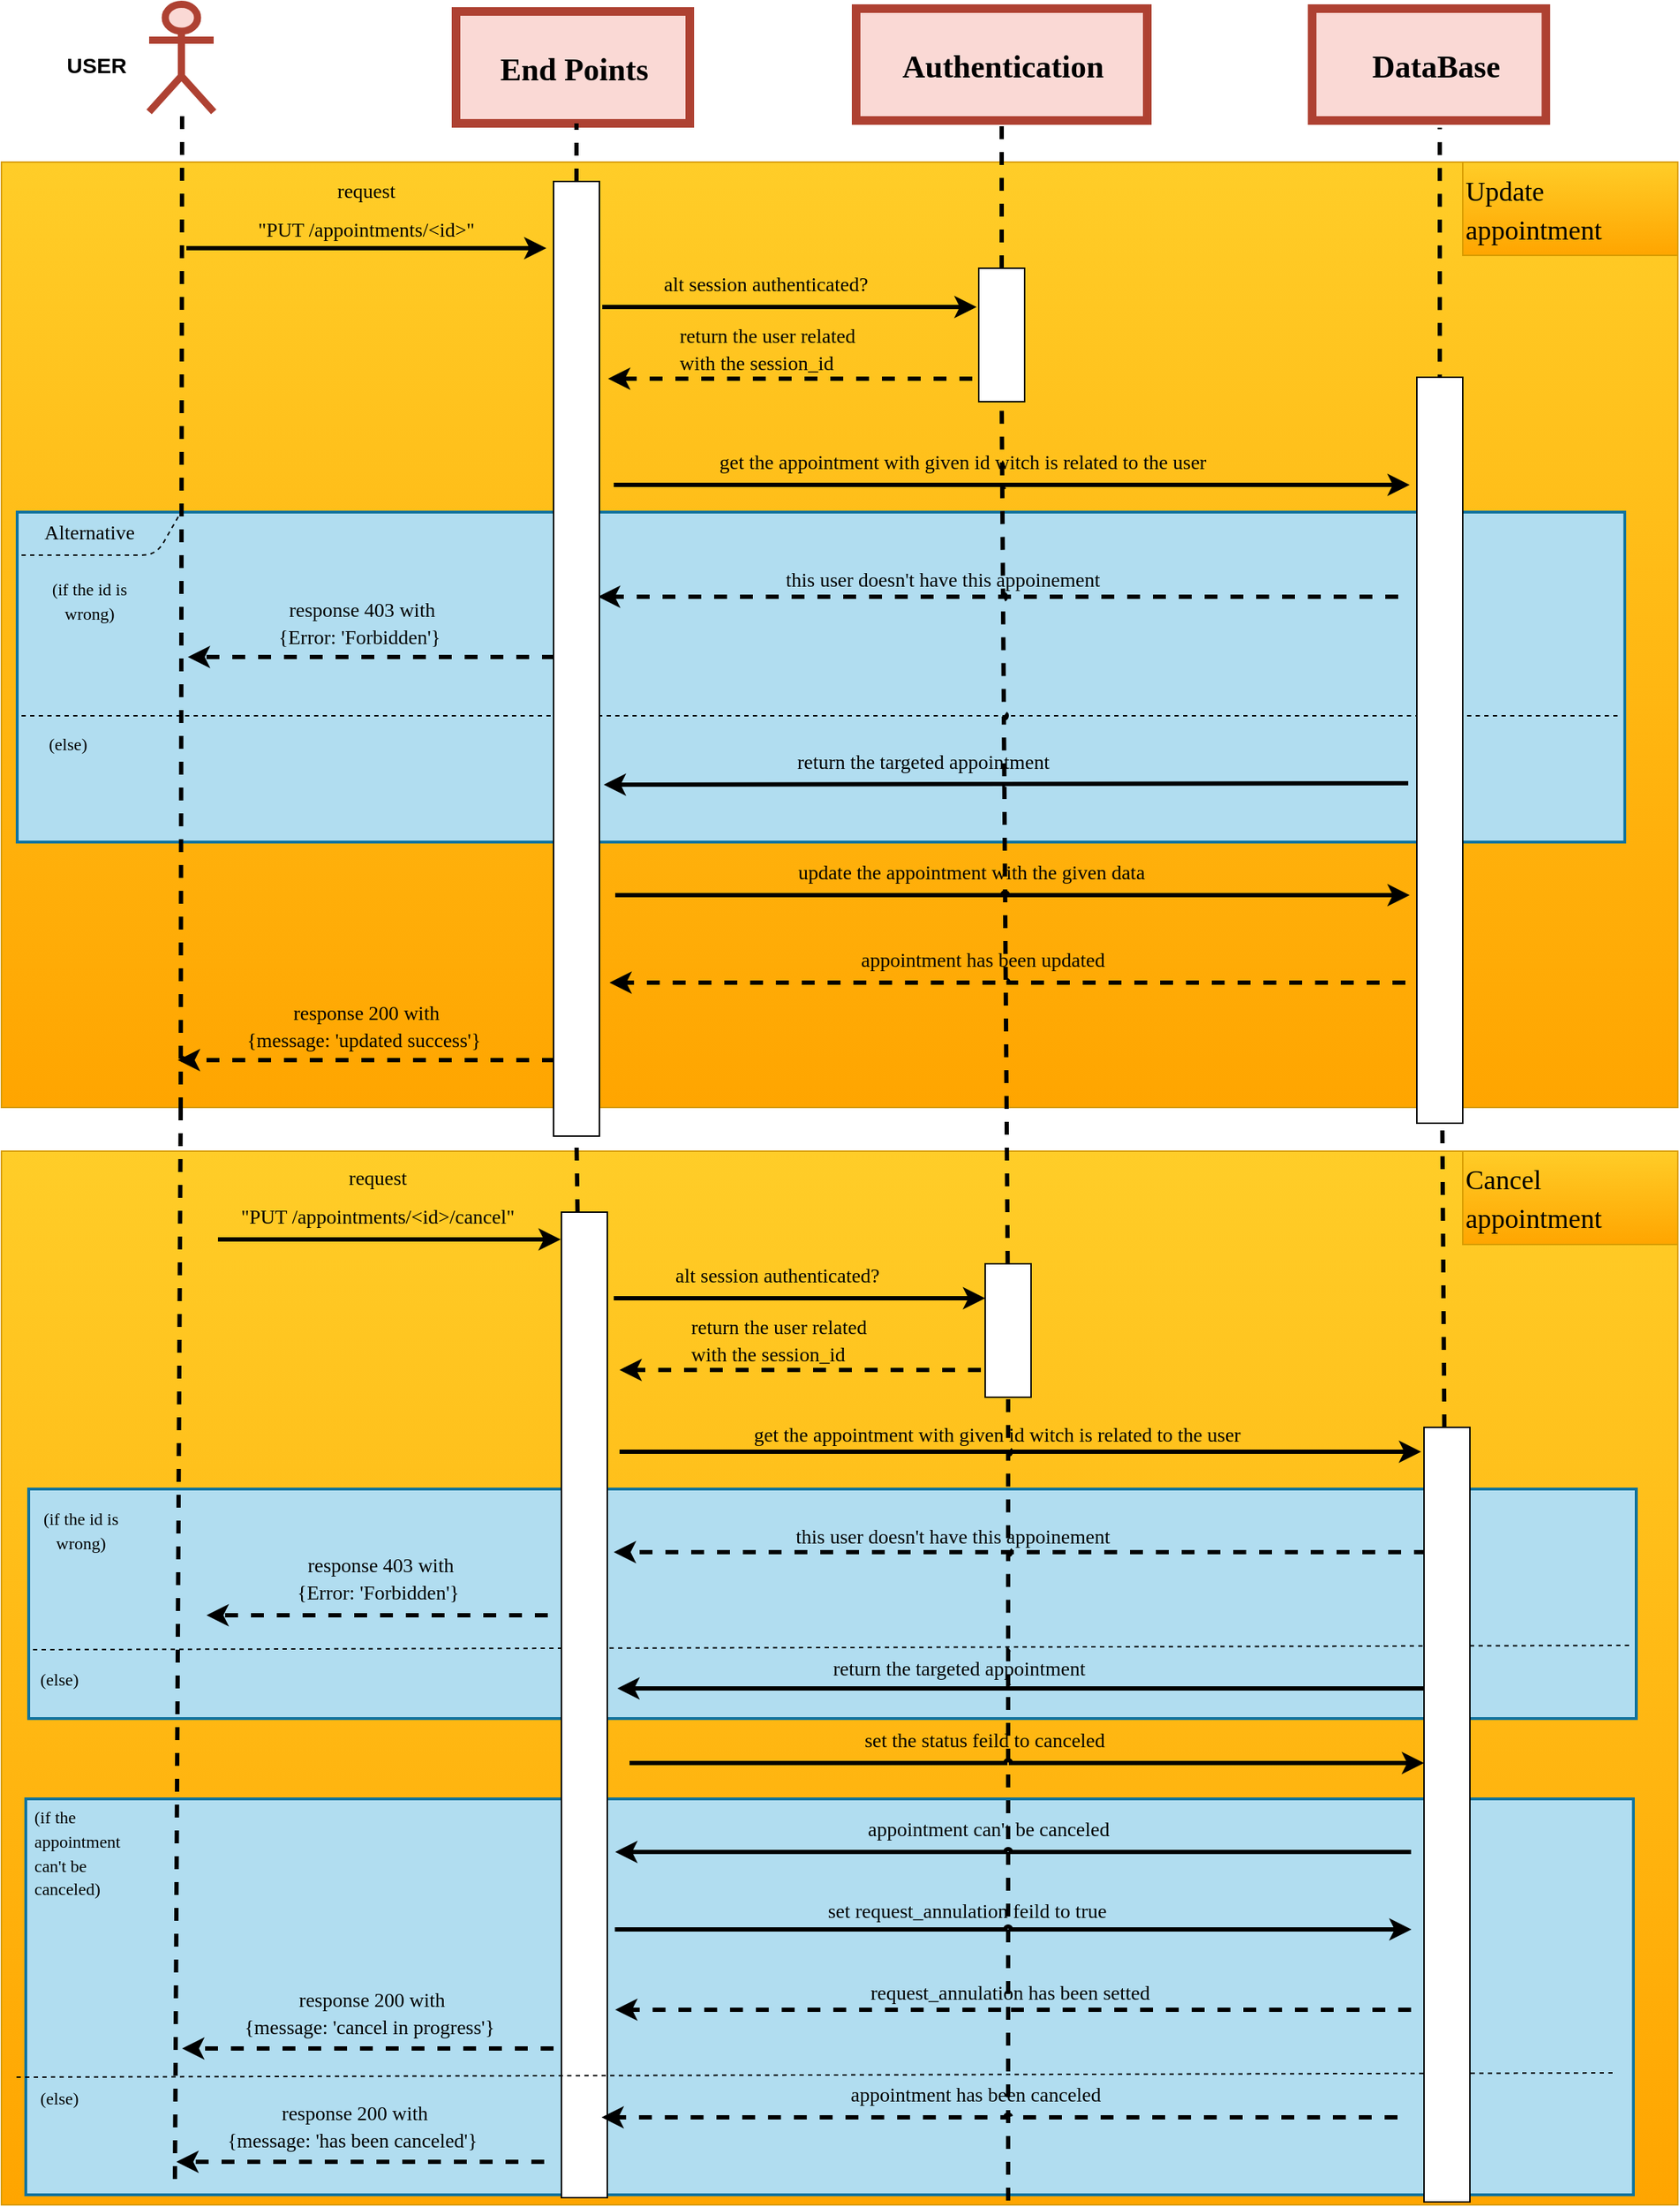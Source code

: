 <mxfile>
    <diagram id="F_yw_CQn4tfW_uXNjKrX" name="Page-1">
        <mxGraphModel dx="883" dy="647" grid="0" gridSize="10" guides="1" tooltips="1" connect="1" arrows="1" fold="1" page="1" pageScale="1" pageWidth="1200" pageHeight="1600" background="#ffffff" math="0" shadow="0">
            <root>
                <mxCell id="0"/>
                <mxCell id="1" parent="0"/>
                <mxCell id="318" value="" style="rounded=0;whiteSpace=wrap;html=1;strokeColor=#d79b00;fontSize=13;fillColor=#ffcd28;gradientColor=#ffa500;" parent="1" vertex="1">
                    <mxGeometry x="8" y="845.5" width="1169" height="734.5" as="geometry"/>
                </mxCell>
                <mxCell id="345" value="" style="rounded=0;whiteSpace=wrap;html=1;strokeColor=#10739e;strokeWidth=2;fontFamily=Verdana;fontSize=14;fillColor=#b1ddf0;" parent="1" vertex="1">
                    <mxGeometry x="25" y="1297" width="1121" height="276" as="geometry"/>
                </mxCell>
                <mxCell id="319" value="" style="rounded=0;whiteSpace=wrap;html=1;strokeColor=#d79b00;fontSize=13;fillColor=#ffcd28;gradientColor=#ffa500;" parent="1" vertex="1">
                    <mxGeometry x="8" y="156" width="1169" height="659" as="geometry"/>
                </mxCell>
                <mxCell id="289" value="" style="rounded=0;whiteSpace=wrap;html=1;strokeColor=#10739e;strokeWidth=2;fontFamily=Verdana;fontSize=14;fillColor=#b1ddf0;" parent="1" vertex="1">
                    <mxGeometry x="27" y="1081" width="1121" height="160" as="geometry"/>
                </mxCell>
                <mxCell id="217" value="" style="rounded=0;whiteSpace=wrap;html=1;strokeColor=#10739e;strokeWidth=2;fontFamily=Verdana;fontSize=14;fillColor=#b1ddf0;" parent="1" vertex="1">
                    <mxGeometry x="19" y="400" width="1121" height="230" as="geometry"/>
                </mxCell>
                <mxCell id="229" value="" style="endArrow=none;dashed=1;html=1;rounded=1;jumpSize=0;strokeWidth=3;jumpStyle=arc;strokeColor=#000000;" parent="1" edge="1">
                    <mxGeometry width="50" height="50" relative="1" as="geometry">
                        <mxPoint x="129" y="1562" as="sourcePoint"/>
                        <mxPoint x="133" y="815" as="targetPoint"/>
                    </mxGeometry>
                </mxCell>
                <mxCell id="2" value="&lt;p style=&quot;line-height: 120%;&quot;&gt;&lt;br&gt;&lt;/p&gt;" style="shape=umlActor;verticalLabelPosition=bottom;verticalAlign=top;html=1;outlineConnect=0;strokeColor=#ae4132;strokeWidth=5;fillColor=#fad9d5;" parent="1" vertex="1">
                    <mxGeometry x="111" y="46" width="45" height="75" as="geometry"/>
                </mxCell>
                <mxCell id="5" value="" style="rounded=0;whiteSpace=wrap;html=1;strokeColor=#ae4132;fillColor=#fad9d5;strokeWidth=6;" parent="1" vertex="1">
                    <mxGeometry x="922" y="49" width="163" height="78" as="geometry"/>
                </mxCell>
                <mxCell id="16" value="" style="endArrow=none;dashed=1;html=1;entryX=0.5;entryY=1;entryDx=0;entryDy=0;rounded=1;jumpSize=0;strokeWidth=3;jumpStyle=arc;strokeColor=#000000;startArrow=none;" parent="1" edge="1">
                    <mxGeometry width="50" height="50" relative="1" as="geometry">
                        <mxPoint x="133" y="817" as="sourcePoint"/>
                        <mxPoint x="134" y="121.0" as="targetPoint"/>
                    </mxGeometry>
                </mxCell>
                <mxCell id="22" value="&lt;font face=&quot;Verdana&quot; style=&quot;font-size: 22px;&quot;&gt;DataBase&lt;/font&gt;" style="text;html=1;align=center;verticalAlign=middle;resizable=0;points=[];autosize=1;strokeColor=none;fillColor=none;fontSize=27;fontColor=#000000;strokeWidth=0;fontStyle=1" parent="1" vertex="1">
                    <mxGeometry x="940" y="66" width="135" height="44" as="geometry"/>
                </mxCell>
                <mxCell id="4" value="" style="rounded=0;whiteSpace=wrap;html=1;strokeColor=#ae4132;fillColor=#fad9d5;strokeWidth=6;" parent="1" vertex="1">
                    <mxGeometry x="604" y="49" width="203" height="78" as="geometry"/>
                </mxCell>
                <mxCell id="6" value="" style="endArrow=none;dashed=1;html=1;entryX=0.5;entryY=1;entryDx=0;entryDy=0;rounded=1;jumpSize=0;strokeWidth=3;jumpStyle=arc;strokeColor=#000000;startArrow=none;" parent="1" source="307" target="4" edge="1">
                    <mxGeometry width="50" height="50" relative="1" as="geometry">
                        <mxPoint x="706" y="782" as="sourcePoint"/>
                        <mxPoint x="648" y="335" as="targetPoint"/>
                    </mxGeometry>
                </mxCell>
                <mxCell id="21" value="&lt;font face=&quot;Verdana&quot; style=&quot;font-size: 22px;&quot;&gt;Authentication&lt;/font&gt;" style="text;html=1;align=center;verticalAlign=middle;resizable=0;points=[];autosize=1;strokeColor=none;fillColor=none;fontSize=27;fontColor=#000000;strokeWidth=0;fontStyle=1" parent="1" vertex="1">
                    <mxGeometry x="605.5" y="66" width="200" height="44" as="geometry"/>
                </mxCell>
                <mxCell id="3" value="" style="rounded=0;whiteSpace=wrap;html=1;strokeColor=#ae4132;fillColor=#fad9d5;strokeWidth=6;" parent="1" vertex="1">
                    <mxGeometry x="325" y="51" width="163" height="78" as="geometry"/>
                </mxCell>
                <mxCell id="13" value="" style="endArrow=none;dashed=1;html=1;entryX=0.5;entryY=1;entryDx=0;entryDy=0;rounded=1;jumpSize=0;strokeWidth=3;jumpStyle=arc;strokeColor=#000000;startArrow=none;" parent="1" source="310" edge="1">
                    <mxGeometry width="50" height="50" relative="1" as="geometry">
                        <mxPoint x="409" y="1520" as="sourcePoint"/>
                        <mxPoint x="409" y="129" as="targetPoint"/>
                    </mxGeometry>
                </mxCell>
                <mxCell id="20" value="&lt;font face=&quot;Verdana&quot; style=&quot;font-size: 22px;&quot;&gt;End Points&lt;/font&gt;" style="text;html=1;align=center;verticalAlign=middle;resizable=0;points=[];autosize=1;strokeColor=none;fillColor=none;fontSize=27;fontColor=#000000;strokeWidth=0;fontStyle=1" parent="1" vertex="1">
                    <mxGeometry x="332" y="68" width="149" height="44" as="geometry"/>
                </mxCell>
                <mxCell id="152" value="&lt;font style=&quot;font-size: 15px;&quot; color=&quot;#000000&quot;&gt;USER&lt;/font&gt;" style="text;html=1;align=center;verticalAlign=middle;resizable=0;points=[];autosize=1;strokeColor=none;fillColor=none;fontStyle=1" parent="1" vertex="1">
                    <mxGeometry x="44.05" y="73" width="60" height="30" as="geometry"/>
                </mxCell>
                <mxCell id="204" value="" style="endArrow=classic;html=1;rounded=1;strokeColor=#000000;strokeWidth=3;fontSize=22;fontColor=#000000;jumpStyle=arc;jumpSize=0;" parent="1" edge="1">
                    <mxGeometry width="50" height="50" relative="1" as="geometry">
                        <mxPoint x="137" y="216" as="sourcePoint"/>
                        <mxPoint x="388" y="216" as="targetPoint"/>
                    </mxGeometry>
                </mxCell>
                <mxCell id="205" value="&lt;font style=&quot;font-size: 14px;&quot;&gt;request&lt;br&gt;&quot;PUT /appointments/&amp;lt;id&amp;gt;&quot;&lt;/font&gt;" style="text;html=1;align=center;verticalAlign=middle;resizable=0;points=[];autosize=1;strokeColor=none;fillColor=none;fontSize=22;fontColor=#000000;fontFamily=Verdana;" parent="1" vertex="1">
                    <mxGeometry x="158.5" y="154" width="207" height="65" as="geometry"/>
                </mxCell>
                <mxCell id="206" value="" style="endArrow=classic;html=1;rounded=1;strokeColor=#000000;strokeWidth=3;fontSize=22;fontColor=#000000;jumpStyle=arc;jumpSize=0;" parent="1" edge="1">
                    <mxGeometry width="50" height="50" relative="1" as="geometry">
                        <mxPoint x="427" y="257" as="sourcePoint"/>
                        <mxPoint x="688" y="257" as="targetPoint"/>
                    </mxGeometry>
                </mxCell>
                <mxCell id="208" value="" style="endArrow=classic;html=1;rounded=1;strokeColor=#000000;strokeWidth=3;fontSize=22;fontColor=#000000;jumpStyle=arc;jumpSize=0;dashed=1;" parent="1" edge="1">
                    <mxGeometry width="50" height="50" relative="1" as="geometry">
                        <mxPoint x="685" y="307" as="sourcePoint"/>
                        <mxPoint x="431" y="307" as="targetPoint"/>
                    </mxGeometry>
                </mxCell>
                <mxCell id="210" value="&lt;p style=&quot;line-height: 90%;&quot;&gt;&lt;span style=&quot;font-size: 14px;&quot;&gt;alt session authenticated?&lt;/span&gt;&lt;br&gt;&lt;/p&gt;" style="text;html=1;align=left;verticalAlign=middle;resizable=0;points=[];autosize=1;strokeColor=none;fillColor=none;fontSize=22;fontColor=#000000;fontFamily=Verdana;" parent="1" vertex="1">
                    <mxGeometry x="468" y="200" width="201" height="79" as="geometry"/>
                </mxCell>
                <mxCell id="211" value="&lt;p style=&quot;line-height: 70%;&quot;&gt;&lt;span style=&quot;font-size: 14px;&quot;&gt;return the user related&lt;br&gt;with the session_id&lt;/span&gt;&lt;/p&gt;" style="text;html=1;align=left;verticalAlign=middle;resizable=0;points=[];autosize=1;strokeColor=none;fillColor=none;fontSize=22;fontColor=#000000;fontFamily=Verdana;" parent="1" vertex="1">
                    <mxGeometry x="479" y="238" width="179" height="93" as="geometry"/>
                </mxCell>
                <mxCell id="212" value="" style="endArrow=classic;html=1;rounded=1;strokeColor=#000000;strokeWidth=3;fontSize=22;fontColor=#000000;jumpStyle=arc;jumpSize=0;" parent="1" edge="1">
                    <mxGeometry width="50" height="50" relative="1" as="geometry">
                        <mxPoint x="435" y="381" as="sourcePoint"/>
                        <mxPoint x="990" y="381" as="targetPoint"/>
                    </mxGeometry>
                </mxCell>
                <mxCell id="213" value="&lt;span style=&quot;font-size: 14px;&quot;&gt;get the appointment with given id witch is related to the user&lt;/span&gt;" style="text;html=1;align=center;verticalAlign=middle;resizable=0;points=[];autosize=1;strokeColor=none;fillColor=none;fontSize=22;fontColor=#000000;fontFamily=Verdana;" parent="1" vertex="1">
                    <mxGeometry x="448" y="344" width="459" height="38" as="geometry"/>
                </mxCell>
                <mxCell id="214" value="" style="endArrow=classic;html=1;rounded=1;strokeColor=#000000;strokeWidth=3;fontSize=22;fontColor=#000000;jumpStyle=arc;jumpSize=0;dashed=1;fillColor=#fad7ac;" parent="1" edge="1">
                    <mxGeometry width="50" height="50" relative="1" as="geometry">
                        <mxPoint x="982" y="459" as="sourcePoint"/>
                        <mxPoint x="424" y="459" as="targetPoint"/>
                    </mxGeometry>
                </mxCell>
                <mxCell id="215" value="&lt;p style=&quot;line-height: 90%;&quot;&gt;&lt;span style=&quot;font-size: 14px;&quot;&gt;this user doesn't have this appoinement&lt;/span&gt;&lt;/p&gt;" style="text;html=1;align=left;verticalAlign=middle;resizable=0;points=[];autosize=1;strokeColor=none;fillColor=none;fontSize=22;fontColor=#000000;fontFamily=Verdana;" parent="1" vertex="1">
                    <mxGeometry x="553" y="406" width="300" height="79" as="geometry"/>
                </mxCell>
                <mxCell id="218" value="" style="endArrow=none;html=1;rounded=1;strokeColor=#000000;strokeWidth=1;fontFamily=Verdana;fontSize=14;fontColor=#000000;jumpStyle=arc;jumpSize=0;dashed=1;" parent="1" edge="1">
                    <mxGeometry width="50" height="50" relative="1" as="geometry">
                        <mxPoint x="22" y="430" as="sourcePoint"/>
                        <mxPoint x="132" y="402" as="targetPoint"/>
                        <Array as="points">
                            <mxPoint x="116" y="430"/>
                        </Array>
                    </mxGeometry>
                </mxCell>
                <mxCell id="219" value="" style="endArrow=none;dashed=1;html=1;rounded=1;strokeColor=#000000;strokeWidth=1;fontFamily=Verdana;fontSize=14;fontColor=#000000;jumpStyle=arc;jumpSize=0;" parent="1" edge="1">
                    <mxGeometry width="50" height="50" relative="1" as="geometry">
                        <mxPoint x="22" y="542" as="sourcePoint"/>
                        <mxPoint x="1137" y="542" as="targetPoint"/>
                    </mxGeometry>
                </mxCell>
                <mxCell id="220" value="Alternative" style="text;html=1;align=center;verticalAlign=middle;resizable=0;points=[];autosize=1;strokeColor=none;fillColor=none;fontSize=14;fontFamily=Verdana;fontColor=#000000;" parent="1" vertex="1">
                    <mxGeometry x="22" y="400" width="94" height="29" as="geometry"/>
                </mxCell>
                <mxCell id="221" value="" style="endArrow=classic;html=1;rounded=1;strokeWidth=3;fontSize=22;fontColor=#000000;jumpStyle=arc;jumpSize=0;dashed=1;strokeColor=#000000;" parent="1" edge="1">
                    <mxGeometry width="50" height="50" relative="1" as="geometry">
                        <mxPoint x="394" y="501" as="sourcePoint"/>
                        <mxPoint x="138" y="501" as="targetPoint"/>
                    </mxGeometry>
                </mxCell>
                <mxCell id="223" value="&lt;p style=&quot;line-height: 70%;&quot;&gt;&lt;font style=&quot;font-size: 14px;&quot;&gt;response 403&amp;nbsp;&lt;/font&gt;&lt;font style=&quot;text-align: left; font-size: 14px;&quot;&gt;with&lt;br&gt;{Error&lt;/font&gt;&lt;span style=&quot;text-align: left; background-color: initial; font-size: 14px;&quot;&gt;: 'Forbidden'}&amp;nbsp;&lt;/span&gt;&lt;/p&gt;" style="text;html=1;align=center;verticalAlign=middle;resizable=0;points=[];autosize=1;strokeColor=none;fillColor=none;fontSize=22;fontColor=#000000;fontFamily=Verdana;" parent="1" vertex="1">
                    <mxGeometry x="177" y="429" width="164" height="93" as="geometry"/>
                </mxCell>
                <mxCell id="224" value="" style="endArrow=classic;html=1;rounded=1;strokeColor=#000000;strokeWidth=3;fontSize=22;fontColor=#000000;jumpStyle=arc;jumpSize=0;fillColor=#fad7ac;" parent="1" edge="1">
                    <mxGeometry width="50" height="50" relative="1" as="geometry">
                        <mxPoint x="989" y="589" as="sourcePoint"/>
                        <mxPoint x="428" y="590" as="targetPoint"/>
                    </mxGeometry>
                </mxCell>
                <mxCell id="225" value="&lt;p style=&quot;line-height: 90%;&quot;&gt;&lt;span style=&quot;font-size: 14px;&quot;&gt;return the targeted appointment&lt;/span&gt;&lt;/p&gt;" style="text;html=1;align=left;verticalAlign=middle;resizable=0;points=[];autosize=1;strokeColor=none;fillColor=none;fontSize=22;fontColor=#000000;fontFamily=Verdana;" parent="1" vertex="1">
                    <mxGeometry x="561" y="533" width="256" height="79" as="geometry"/>
                </mxCell>
                <mxCell id="255" value="" style="endArrow=none;dashed=1;html=1;rounded=1;jumpSize=0;strokeWidth=3;jumpStyle=arc;strokeColor=#000000;startArrow=none;" parent="1" source="304" edge="1">
                    <mxGeometry width="50" height="50" relative="1" as="geometry">
                        <mxPoint x="1014" y="1496" as="sourcePoint"/>
                        <mxPoint x="1011" y="757" as="targetPoint"/>
                    </mxGeometry>
                </mxCell>
                <mxCell id="257" value="" style="endArrow=none;dashed=1;html=1;rounded=1;jumpSize=0;strokeWidth=3;jumpStyle=arc;strokeColor=#000000;startArrow=none;entryX=0.5;entryY=1;entryDx=0;entryDy=0;" parent="1" source="312" target="307" edge="1">
                    <mxGeometry width="50" height="50" relative="1" as="geometry">
                        <mxPoint x="711" y="1501.222" as="sourcePoint"/>
                        <mxPoint x="705" y="758" as="targetPoint"/>
                    </mxGeometry>
                </mxCell>
                <mxCell id="268" value="" style="endArrow=classic;html=1;rounded=1;strokeColor=#000000;strokeWidth=3;fontSize=22;fontColor=#000000;jumpStyle=arc;jumpSize=0;" parent="1" edge="1">
                    <mxGeometry width="50" height="50" relative="1" as="geometry">
                        <mxPoint x="436" y="667" as="sourcePoint"/>
                        <mxPoint x="990" y="667" as="targetPoint"/>
                    </mxGeometry>
                </mxCell>
                <mxCell id="269" value="&lt;span style=&quot;font-size: 14px;&quot;&gt;update the appointment with the given data&lt;/span&gt;" style="text;html=1;align=center;verticalAlign=middle;resizable=0;points=[];autosize=1;strokeColor=none;fillColor=none;fontSize=22;fontColor=#000000;fontFamily=Verdana;" parent="1" vertex="1">
                    <mxGeometry x="515" y="630" width="337" height="38" as="geometry"/>
                </mxCell>
                <mxCell id="270" value="" style="endArrow=classic;html=1;rounded=1;strokeColor=#000000;strokeWidth=3;fontSize=22;fontColor=#000000;jumpStyle=arc;jumpSize=0;dashed=1;" parent="1" edge="1">
                    <mxGeometry width="50" height="50" relative="1" as="geometry">
                        <mxPoint x="987.0" y="728" as="sourcePoint"/>
                        <mxPoint x="432" y="728" as="targetPoint"/>
                    </mxGeometry>
                </mxCell>
                <mxCell id="271" value="&lt;span style=&quot;font-size: 14px;&quot;&gt;appointment has been updated&lt;/span&gt;" style="text;html=1;align=center;verticalAlign=middle;resizable=0;points=[];autosize=1;strokeColor=none;fillColor=none;fontSize=22;fontColor=#000000;fontFamily=Verdana;" parent="1" vertex="1">
                    <mxGeometry x="569" y="691" width="246" height="38" as="geometry"/>
                </mxCell>
                <mxCell id="272" value="" style="endArrow=classic;html=1;rounded=1;strokeColor=#000000;strokeWidth=3;fontSize=22;fontColor=#000000;jumpStyle=arc;jumpSize=0;dashed=1;" parent="1" edge="1">
                    <mxGeometry width="50" height="50" relative="1" as="geometry">
                        <mxPoint x="394.0" y="782" as="sourcePoint"/>
                        <mxPoint x="131" y="782" as="targetPoint"/>
                    </mxGeometry>
                </mxCell>
                <mxCell id="274" value="&lt;p style=&quot;line-height: 70%;&quot;&gt;&lt;font style=&quot;font-size: 14px;&quot;&gt;response 200&amp;nbsp;&lt;/font&gt;&lt;font style=&quot;text-align: left; font-size: 14px;&quot;&gt;with&lt;br&gt;{message:&lt;/font&gt;&lt;font style=&quot;text-align: left; font-size: 14px;&quot;&gt;&amp;nbsp;'updated success'&lt;/font&gt;&lt;span style=&quot;background-color: initial; text-align: left; font-size: 14px;&quot;&gt;}&lt;/span&gt;&lt;span style=&quot;text-align: left; background-color: initial; font-size: 14px;&quot;&gt;&amp;nbsp;&lt;/span&gt;&lt;/p&gt;" style="text;html=1;align=center;verticalAlign=middle;resizable=0;points=[];autosize=1;strokeColor=none;fillColor=none;fontSize=22;fontColor=#000000;fontFamily=Verdana;" parent="1" vertex="1">
                    <mxGeometry x="143" y="710" width="237" height="93" as="geometry"/>
                </mxCell>
                <mxCell id="281" value="" style="endArrow=classic;html=1;rounded=1;strokeColor=#000000;strokeWidth=3;fontSize=22;fontColor=#000000;jumpStyle=arc;jumpSize=0;" parent="1" edge="1">
                    <mxGeometry width="50" height="50" relative="1" as="geometry">
                        <mxPoint x="159" y="907" as="sourcePoint"/>
                        <mxPoint x="398" y="907" as="targetPoint"/>
                    </mxGeometry>
                </mxCell>
                <mxCell id="283" value="" style="endArrow=classic;html=1;rounded=1;strokeColor=#000000;strokeWidth=3;fontSize=22;fontColor=#000000;jumpStyle=arc;jumpSize=0;" parent="1" edge="1">
                    <mxGeometry width="50" height="50" relative="1" as="geometry">
                        <mxPoint x="435" y="948" as="sourcePoint"/>
                        <mxPoint x="694" y="948" as="targetPoint"/>
                    </mxGeometry>
                </mxCell>
                <mxCell id="284" value="" style="endArrow=classic;html=1;rounded=1;strokeColor=#000000;strokeWidth=3;fontSize=22;fontColor=#000000;jumpStyle=arc;jumpSize=0;dashed=1;" parent="1" edge="1">
                    <mxGeometry width="50" height="50" relative="1" as="geometry">
                        <mxPoint x="691" y="998" as="sourcePoint"/>
                        <mxPoint x="439" y="998" as="targetPoint"/>
                    </mxGeometry>
                </mxCell>
                <mxCell id="285" value="&lt;p style=&quot;line-height: 90%;&quot;&gt;&lt;span style=&quot;font-size: 14px;&quot;&gt;alt session authenticated?&lt;/span&gt;&lt;br&gt;&lt;/p&gt;" style="text;html=1;align=left;verticalAlign=middle;resizable=0;points=[];autosize=1;strokeColor=none;fillColor=none;fontSize=22;fontColor=#000000;fontFamily=Verdana;" parent="1" vertex="1">
                    <mxGeometry x="476" y="891" width="201" height="79" as="geometry"/>
                </mxCell>
                <mxCell id="286" value="&lt;p style=&quot;line-height: 70%;&quot;&gt;&lt;span style=&quot;font-size: 14px;&quot;&gt;return the user related&lt;br&gt;with the session_id&lt;/span&gt;&lt;/p&gt;" style="text;html=1;align=left;verticalAlign=middle;resizable=0;points=[];autosize=1;strokeColor=none;fillColor=none;fontSize=22;fontColor=#000000;fontFamily=Verdana;" parent="1" vertex="1">
                    <mxGeometry x="487" y="929" width="179" height="93" as="geometry"/>
                </mxCell>
                <mxCell id="287" value="" style="endArrow=classic;html=1;rounded=1;strokeColor=#000000;strokeWidth=3;fontSize=22;fontColor=#000000;jumpStyle=arc;jumpSize=0;" parent="1" edge="1">
                    <mxGeometry width="50" height="50" relative="1" as="geometry">
                        <mxPoint x="439" y="1055" as="sourcePoint"/>
                        <mxPoint x="998" y="1055" as="targetPoint"/>
                    </mxGeometry>
                </mxCell>
                <mxCell id="290" value="" style="endArrow=classic;html=1;rounded=1;strokeColor=#000000;strokeWidth=3;fontSize=22;fontColor=#000000;jumpStyle=arc;jumpSize=0;dashed=1;" parent="1" edge="1">
                    <mxGeometry width="50" height="50" relative="1" as="geometry">
                        <mxPoint x="1002.0" y="1125" as="sourcePoint"/>
                        <mxPoint x="435" y="1125" as="targetPoint"/>
                    </mxGeometry>
                </mxCell>
                <mxCell id="292" value="" style="endArrow=classic;html=1;rounded=1;strokeColor=#000000;strokeWidth=3;fontSize=22;fontColor=#000000;jumpStyle=arc;jumpSize=0;dashed=1;fillColor=#fad7ac;" parent="1" edge="1">
                    <mxGeometry width="50" height="50" relative="1" as="geometry">
                        <mxPoint x="407" y="1169" as="sourcePoint"/>
                        <mxPoint x="151" y="1169" as="targetPoint"/>
                    </mxGeometry>
                </mxCell>
                <mxCell id="293" value="&lt;p style=&quot;line-height: 70%;&quot;&gt;&lt;font style=&quot;font-size: 14px;&quot;&gt;response 403&amp;nbsp;&lt;/font&gt;&lt;font style=&quot;text-align: left; font-size: 14px;&quot;&gt;with&lt;br&gt;{Error&lt;/font&gt;&lt;span style=&quot;text-align: left; background-color: initial; font-size: 14px;&quot;&gt;: 'Forbidden'}&amp;nbsp;&lt;/span&gt;&lt;/p&gt;" style="text;html=1;align=center;verticalAlign=middle;resizable=0;points=[];autosize=1;strokeColor=none;fillColor=none;fontSize=22;fontColor=#000000;fontFamily=Verdana;" parent="1" vertex="1">
                    <mxGeometry x="190" y="1095" width="164" height="93" as="geometry"/>
                </mxCell>
                <mxCell id="294" value="" style="endArrow=none;dashed=1;html=1;rounded=1;strokeColor=#000000;strokeWidth=1;fontFamily=Verdana;fontSize=14;fontColor=#000000;jumpStyle=arc;jumpSize=0;" parent="1" edge="1">
                    <mxGeometry width="50" height="50" relative="1" as="geometry">
                        <mxPoint x="30" y="1193" as="sourcePoint"/>
                        <mxPoint x="1146" y="1190" as="targetPoint"/>
                    </mxGeometry>
                </mxCell>
                <mxCell id="295" value="" style="endArrow=classic;html=1;rounded=1;strokeColor=#000000;strokeWidth=3;fontSize=22;fontColor=#000000;jumpStyle=arc;jumpSize=0;" parent="1" edge="1">
                    <mxGeometry width="50" height="50" relative="1" as="geometry">
                        <mxPoint x="1004.5" y="1220.0" as="sourcePoint"/>
                        <mxPoint x="437.5" y="1220.0" as="targetPoint"/>
                    </mxGeometry>
                </mxCell>
                <mxCell id="296" value="&lt;span style=&quot;font-size: 14px;&quot;&gt;return the targeted appointment&lt;/span&gt;" style="text;html=1;align=left;verticalAlign=middle;resizable=0;points=[];autosize=1;strokeColor=none;fillColor=none;fontSize=22;fontColor=#000000;fontFamily=Verdana;" parent="1" vertex="1">
                    <mxGeometry x="585.5" y="1185" width="256" height="38" as="geometry"/>
                </mxCell>
                <mxCell id="321" value="&lt;font style=&quot;font-size: 19px;&quot;&gt;Update&lt;br&gt;appointment&lt;/font&gt;" style="text;html=1;align=left;verticalAlign=middle;resizable=0;points=[];autosize=1;strokeColor=#d79b00;fillColor=#ffcd28;fontSize=22;fontFamily=Verdana;gradientColor=#ffa500;" parent="1" vertex="1">
                    <mxGeometry x="1027" y="156" width="150" height="65" as="geometry"/>
                </mxCell>
                <mxCell id="17" value="" style="endArrow=none;dashed=1;html=1;rounded=1;jumpSize=0;strokeWidth=3;jumpStyle=arc;strokeColor=#000000;startArrow=none;" parent="1" edge="1">
                    <mxGeometry width="50" height="50" relative="1" as="geometry">
                        <mxPoint x="1011" y="761" as="sourcePoint"/>
                        <mxPoint x="1011" y="132" as="targetPoint"/>
                    </mxGeometry>
                </mxCell>
                <mxCell id="322" value="&lt;font style=&quot;font-size: 19px;&quot;&gt;Cancel&lt;br&gt;appointment&lt;/font&gt;" style="text;html=1;align=left;verticalAlign=middle;resizable=0;points=[];autosize=1;strokeColor=#d79b00;fillColor=#ffcd28;fontSize=22;fontFamily=Verdana;gradientColor=#ffa500;" parent="1" vertex="1">
                    <mxGeometry x="1027" y="845.5" width="150" height="65" as="geometry"/>
                </mxCell>
                <mxCell id="306" value="" style="endArrow=none;dashed=1;html=1;rounded=1;jumpSize=0;strokeWidth=3;jumpStyle=arc;strokeColor=#000000;startArrow=none;" parent="1" source="316" target="304" edge="1">
                    <mxGeometry width="50" height="50" relative="1" as="geometry">
                        <mxPoint x="1019" y="1571" as="sourcePoint"/>
                        <mxPoint x="1011" y="757" as="targetPoint"/>
                    </mxGeometry>
                </mxCell>
                <mxCell id="304" value="" style="rounded=0;whiteSpace=wrap;html=1;fontSize=13;fillColor=#FFFFFF;strokeColor=#000000;" parent="1" vertex="1">
                    <mxGeometry x="995" y="306" width="32" height="520" as="geometry"/>
                </mxCell>
                <mxCell id="307" value="" style="rounded=0;whiteSpace=wrap;html=1;fontSize=13;fillColor=#FFFFFF;strokeColor=#000000;" parent="1" vertex="1">
                    <mxGeometry x="689.5" y="230" width="32" height="93" as="geometry"/>
                </mxCell>
                <mxCell id="311" value="" style="endArrow=none;dashed=1;html=1;entryX=0.5;entryY=1;entryDx=0;entryDy=0;rounded=1;jumpSize=0;strokeWidth=3;jumpStyle=arc;strokeColor=#000000;startArrow=none;" parent="1" source="314" target="310" edge="1">
                    <mxGeometry width="50" height="50" relative="1" as="geometry">
                        <mxPoint x="409" y="1520" as="sourcePoint"/>
                        <mxPoint x="409" y="129" as="targetPoint"/>
                    </mxGeometry>
                </mxCell>
                <mxCell id="310" value="" style="rounded=0;whiteSpace=wrap;html=1;fontSize=13;fillColor=#FFFFFF;strokeColor=#000000;" parent="1" vertex="1">
                    <mxGeometry x="393" y="169.5" width="32" height="665.5" as="geometry"/>
                </mxCell>
                <mxCell id="313" value="" style="endArrow=none;dashed=1;html=1;rounded=1;jumpSize=0;strokeWidth=3;jumpStyle=arc;strokeColor=#000000;" parent="1" target="312" edge="1">
                    <mxGeometry width="50" height="50" relative="1" as="geometry">
                        <mxPoint x="710" y="1577" as="sourcePoint"/>
                        <mxPoint x="715" y="711" as="targetPoint"/>
                    </mxGeometry>
                </mxCell>
                <mxCell id="312" value="" style="rounded=0;whiteSpace=wrap;html=1;fontSize=13;fillColor=#FFFFFF;strokeColor=#000000;" parent="1" vertex="1">
                    <mxGeometry x="694" y="924" width="32" height="93" as="geometry"/>
                </mxCell>
                <mxCell id="315" value="" style="endArrow=none;dashed=1;html=1;entryX=0.5;entryY=1;entryDx=0;entryDy=0;rounded=1;jumpSize=0;strokeWidth=3;jumpStyle=arc;strokeColor=#000000;startArrow=none;" parent="1" target="314" edge="1">
                    <mxGeometry width="50" height="50" relative="1" as="geometry">
                        <mxPoint x="415" y="1571" as="sourcePoint"/>
                        <mxPoint x="417" y="835" as="targetPoint"/>
                    </mxGeometry>
                </mxCell>
                <mxCell id="314" value="" style="rounded=0;whiteSpace=wrap;html=1;fontSize=13;fillColor=#FFFFFF;strokeColor=#000000;" parent="1" vertex="1">
                    <mxGeometry x="398.5" y="888" width="32" height="687" as="geometry"/>
                </mxCell>
                <mxCell id="317" value="" style="endArrow=none;dashed=1;html=1;rounded=1;jumpSize=0;strokeWidth=3;jumpStyle=arc;strokeColor=#000000;startArrow=none;" parent="1" target="316" edge="1">
                    <mxGeometry width="50" height="50" relative="1" as="geometry">
                        <mxPoint x="1022" y="1427" as="sourcePoint"/>
                        <mxPoint x="1020.011" y="837" as="targetPoint"/>
                    </mxGeometry>
                </mxCell>
                <mxCell id="323" value="&lt;font style=&quot;font-size: 12px;&quot;&gt;(if the id is&lt;br&gt;wrong)&lt;/font&gt;" style="text;html=1;align=center;verticalAlign=middle;resizable=0;points=[];autosize=1;strokeColor=none;fillColor=none;fontSize=14;fontFamily=Verdana;fontColor=#000000;" parent="1" vertex="1">
                    <mxGeometry x="21.05" y="1086.5" width="83" height="46" as="geometry"/>
                </mxCell>
                <mxCell id="324" value="&lt;font style=&quot;font-size: 12px;&quot;&gt;(else)&lt;/font&gt;" style="text;html=1;align=center;verticalAlign=middle;resizable=0;points=[];autosize=1;strokeColor=none;fillColor=none;fontSize=14;fontFamily=Verdana;fontColor=#000000;" parent="1" vertex="1">
                    <mxGeometry x="21" y="1199" width="53" height="29" as="geometry"/>
                </mxCell>
                <mxCell id="330" value="&lt;font style=&quot;font-size: 14px;&quot;&gt;request&lt;br&gt;&quot;PUT /appointments/&amp;lt;id&amp;gt;/cancel&quot;&lt;/font&gt;" style="text;html=1;align=center;verticalAlign=middle;resizable=0;points=[];autosize=1;strokeColor=none;fillColor=none;fontSize=22;fontColor=#000000;fontFamily=Verdana;" parent="1" vertex="1">
                    <mxGeometry x="140.5" y="842" width="258" height="65" as="geometry"/>
                </mxCell>
                <mxCell id="331" value="&lt;span style=&quot;font-size: 14px;&quot;&gt;get the appointment with given id witch is related to the user&lt;/span&gt;" style="text;html=1;align=center;verticalAlign=middle;resizable=0;points=[];autosize=1;strokeColor=none;fillColor=none;fontSize=22;fontColor=#000000;fontFamily=Verdana;" parent="1" vertex="1">
                    <mxGeometry x="472.5" y="1022" width="459" height="38" as="geometry"/>
                </mxCell>
                <mxCell id="332" value="&lt;p style=&quot;line-height: 90%;&quot;&gt;&lt;span style=&quot;font-size: 14px;&quot;&gt;this user doesn't have this appoinement&lt;/span&gt;&lt;/p&gt;" style="text;html=1;align=left;verticalAlign=middle;resizable=0;points=[];autosize=1;strokeColor=none;fillColor=none;fontSize=22;fontColor=#000000;fontFamily=Verdana;" parent="1" vertex="1">
                    <mxGeometry x="560" y="1073" width="300" height="79" as="geometry"/>
                </mxCell>
                <mxCell id="339" value="" style="endArrow=classic;html=1;rounded=1;strokeColor=#000000;strokeWidth=3;fontSize=22;fontColor=#000000;jumpStyle=arc;jumpSize=0;" parent="1" edge="1">
                    <mxGeometry width="50" height="50" relative="1" as="geometry">
                        <mxPoint x="446" y="1272" as="sourcePoint"/>
                        <mxPoint x="1000" y="1272" as="targetPoint"/>
                    </mxGeometry>
                </mxCell>
                <mxCell id="340" value="&lt;span style=&quot;font-size: 14px;&quot;&gt;set the status feild to canceled&amp;nbsp;&lt;/span&gt;" style="text;html=1;align=center;verticalAlign=middle;resizable=0;points=[];autosize=1;strokeColor=none;fillColor=none;fontSize=22;fontColor=#000000;fontFamily=Verdana;" parent="1" vertex="1">
                    <mxGeometry x="575" y="1235" width="239" height="38" as="geometry"/>
                </mxCell>
                <mxCell id="341" value="" style="endArrow=classic;html=1;rounded=1;strokeColor=#000000;strokeWidth=3;fontSize=22;fontColor=#000000;jumpStyle=arc;jumpSize=0;dashed=1;" parent="1" edge="1">
                    <mxGeometry width="50" height="50" relative="1" as="geometry">
                        <mxPoint x="981.5" y="1519" as="sourcePoint"/>
                        <mxPoint x="426.5" y="1519" as="targetPoint"/>
                    </mxGeometry>
                </mxCell>
                <mxCell id="342" value="&lt;span style=&quot;font-size: 14px;&quot;&gt;appointment has been canceled&lt;/span&gt;" style="text;html=1;align=center;verticalAlign=middle;resizable=0;points=[];autosize=1;strokeColor=none;fillColor=none;fontSize=22;fontColor=#000000;fontFamily=Verdana;" parent="1" vertex="1">
                    <mxGeometry x="561.5" y="1482" width="250" height="38" as="geometry"/>
                </mxCell>
                <mxCell id="343" value="" style="endArrow=classic;html=1;rounded=1;strokeColor=#000000;strokeWidth=3;fontSize=22;fontColor=#000000;jumpStyle=arc;jumpSize=0;dashed=1;" parent="1" edge="1">
                    <mxGeometry width="50" height="50" relative="1" as="geometry">
                        <mxPoint x="386.5" y="1550" as="sourcePoint"/>
                        <mxPoint x="130" y="1550" as="targetPoint"/>
                    </mxGeometry>
                </mxCell>
                <mxCell id="344" value="&lt;p style=&quot;line-height: 70%;&quot;&gt;&lt;font style=&quot;font-size: 14px;&quot;&gt;response 200&amp;nbsp;&lt;/font&gt;&lt;font style=&quot;text-align: left; font-size: 14px;&quot;&gt;with&lt;br&gt;{message:&lt;/font&gt;&lt;font style=&quot;text-align: left; font-size: 14px;&quot;&gt;&amp;nbsp;'has been canceled'&lt;/font&gt;&lt;span style=&quot;background-color: initial; text-align: left; font-size: 14px;&quot;&gt;}&lt;/span&gt;&lt;span style=&quot;text-align: left; background-color: initial; font-size: 14px;&quot;&gt;&amp;nbsp;&lt;/span&gt;&lt;/p&gt;" style="text;html=1;align=center;verticalAlign=middle;resizable=0;points=[];autosize=1;strokeColor=none;fillColor=none;fontSize=22;fontColor=#000000;fontFamily=Verdana;" parent="1" vertex="1">
                    <mxGeometry x="128" y="1477" width="251" height="93" as="geometry"/>
                </mxCell>
                <mxCell id="346" value="" style="endArrow=none;dashed=1;html=1;rounded=1;strokeColor=#000000;strokeWidth=1;fontFamily=Verdana;fontSize=14;fontColor=#000000;jumpStyle=arc;jumpSize=0;" parent="1" edge="1">
                    <mxGeometry width="50" height="50" relative="1" as="geometry">
                        <mxPoint x="18.5" y="1491" as="sourcePoint"/>
                        <mxPoint x="1134.5" y="1488" as="targetPoint"/>
                    </mxGeometry>
                </mxCell>
                <mxCell id="347" value="&lt;font style=&quot;font-size: 12px;&quot;&gt;(if the&lt;br&gt;appointment&lt;br&gt;can't be&lt;br&gt;canceled)&lt;/font&gt;" style="text;html=1;align=left;verticalAlign=middle;resizable=0;points=[];autosize=1;strokeColor=none;fillColor=none;fontSize=14;fontFamily=Verdana;fontColor=#000000;" parent="1" vertex="1">
                    <mxGeometry x="28.5" y="1295" width="101" height="79" as="geometry"/>
                </mxCell>
                <mxCell id="348" value="&lt;font style=&quot;font-size: 12px;&quot;&gt;(else)&lt;/font&gt;" style="text;html=1;align=center;verticalAlign=middle;resizable=0;points=[];autosize=1;strokeColor=none;fillColor=none;fontSize=14;fontFamily=Verdana;fontColor=#000000;" parent="1" vertex="1">
                    <mxGeometry x="21" y="1491" width="53" height="29" as="geometry"/>
                </mxCell>
                <mxCell id="352" value="" style="endArrow=classic;html=1;rounded=1;strokeColor=#000000;strokeWidth=3;fontSize=22;fontColor=#000000;jumpStyle=arc;jumpSize=0;" parent="1" edge="1">
                    <mxGeometry width="50" height="50" relative="1" as="geometry">
                        <mxPoint x="991" y="1334" as="sourcePoint"/>
                        <mxPoint x="436" y="1334" as="targetPoint"/>
                    </mxGeometry>
                </mxCell>
                <mxCell id="353" value="&lt;span style=&quot;font-size: 14px;&quot;&gt;appointment can't be canceled&lt;/span&gt;" style="text;html=1;align=center;verticalAlign=middle;resizable=0;points=[];autosize=1;strokeColor=none;fillColor=none;fontSize=22;fontColor=#000000;fontFamily=Verdana;" parent="1" vertex="1">
                    <mxGeometry x="575" y="1297" width="242" height="38" as="geometry"/>
                </mxCell>
                <mxCell id="354" value="" style="endArrow=classic;html=1;rounded=1;strokeColor=#000000;strokeWidth=3;fontSize=22;fontColor=#000000;jumpStyle=arc;jumpSize=0;dashed=1;" parent="1" edge="1">
                    <mxGeometry width="50" height="50" relative="1" as="geometry">
                        <mxPoint x="393.0" y="1471.0" as="sourcePoint"/>
                        <mxPoint x="134" y="1471" as="targetPoint"/>
                    </mxGeometry>
                </mxCell>
                <mxCell id="355" value="&lt;p style=&quot;line-height: 70%;&quot;&gt;&lt;font style=&quot;font-size: 14px;&quot;&gt;response 200&amp;nbsp;&lt;/font&gt;&lt;font style=&quot;text-align: left; font-size: 14px;&quot;&gt;with&lt;br&gt;{message:&lt;/font&gt;&lt;font style=&quot;text-align: left; font-size: 14px;&quot;&gt;&amp;nbsp;'cancel in progress'&lt;/font&gt;&lt;span style=&quot;background-color: initial; text-align: left; font-size: 14px;&quot;&gt;}&lt;/span&gt;&lt;span style=&quot;text-align: left; background-color: initial; font-size: 14px;&quot;&gt;&amp;nbsp;&lt;/span&gt;&lt;/p&gt;" style="text;html=1;align=center;verticalAlign=middle;resizable=0;points=[];autosize=1;strokeColor=none;fillColor=none;fontSize=22;fontColor=#000000;fontFamily=Verdana;" parent="1" vertex="1">
                    <mxGeometry x="141.75" y="1398" width="249" height="93" as="geometry"/>
                </mxCell>
                <mxCell id="365" value="" style="endArrow=none;dashed=1;html=1;rounded=1;jumpSize=0;strokeWidth=3;jumpStyle=arc;strokeColor=#000000;startArrow=none;" parent="1" target="316" edge="1">
                    <mxGeometry width="50" height="50" relative="1" as="geometry">
                        <mxPoint x="1019.0" y="1571" as="sourcePoint"/>
                        <mxPoint x="1013.07" y="826" as="targetPoint"/>
                    </mxGeometry>
                </mxCell>
                <mxCell id="316" value="" style="rounded=0;whiteSpace=wrap;html=1;fontSize=13;fillColor=#FFFFFF;strokeColor=#000000;" parent="1" vertex="1">
                    <mxGeometry x="1000" y="1038" width="32" height="540" as="geometry"/>
                </mxCell>
                <mxCell id="366" value="" style="endArrow=classic;html=1;rounded=1;strokeColor=#000000;strokeWidth=3;fontSize=22;fontColor=#000000;jumpStyle=arc;jumpSize=0;" parent="1" edge="1">
                    <mxGeometry width="50" height="50" relative="1" as="geometry">
                        <mxPoint x="435.75" y="1388" as="sourcePoint"/>
                        <mxPoint x="991.25" y="1388" as="targetPoint"/>
                    </mxGeometry>
                </mxCell>
                <mxCell id="367" value="&lt;span style=&quot;font-size: 14px;&quot;&gt;set request_annulation feild to true&lt;/span&gt;" style="text;html=1;align=center;verticalAlign=middle;resizable=0;points=[];autosize=1;strokeColor=none;fillColor=none;fontSize=22;fontColor=#000000;fontFamily=Verdana;" parent="1" vertex="1">
                    <mxGeometry x="547.75" y="1354" width="267" height="38" as="geometry"/>
                </mxCell>
                <mxCell id="369" value="" style="endArrow=classic;html=1;rounded=1;strokeColor=#000000;strokeWidth=3;fontSize=22;fontColor=#000000;jumpStyle=arc;jumpSize=0;dashed=1;" parent="1" edge="1">
                    <mxGeometry width="50" height="50" relative="1" as="geometry">
                        <mxPoint x="991" y="1443.94" as="sourcePoint"/>
                        <mxPoint x="436" y="1443.94" as="targetPoint"/>
                    </mxGeometry>
                </mxCell>
                <mxCell id="372" value="&lt;span style=&quot;font-size: 14px;&quot;&gt;request_annulation has been setted&lt;/span&gt;" style="text;html=1;align=center;verticalAlign=middle;resizable=0;points=[];autosize=1;strokeColor=none;fillColor=none;fontSize=22;fontColor=#000000;fontFamily=Verdana;" parent="1" vertex="1">
                    <mxGeometry x="575" y="1411" width="271" height="38" as="geometry"/>
                </mxCell>
                <mxCell id="375" value="&lt;font style=&quot;font-size: 12px;&quot;&gt;(if the id is&lt;br&gt;wrong)&lt;/font&gt;" style="text;html=1;align=center;verticalAlign=middle;resizable=0;points=[];autosize=1;strokeColor=none;fillColor=none;fontSize=14;fontFamily=Verdana;fontColor=#000000;" parent="1" vertex="1">
                    <mxGeometry x="27.5" y="439" width="83" height="46" as="geometry"/>
                </mxCell>
                <mxCell id="376" value="&lt;font style=&quot;font-size: 12px;&quot;&gt;(else)&lt;/font&gt;" style="text;html=1;align=center;verticalAlign=middle;resizable=0;points=[];autosize=1;strokeColor=none;fillColor=none;fontSize=14;fontFamily=Verdana;fontColor=#000000;" parent="1" vertex="1">
                    <mxGeometry x="27.5" y="547" width="53" height="29" as="geometry"/>
                </mxCell>
            </root>
        </mxGraphModel>
    </diagram>
</mxfile>
